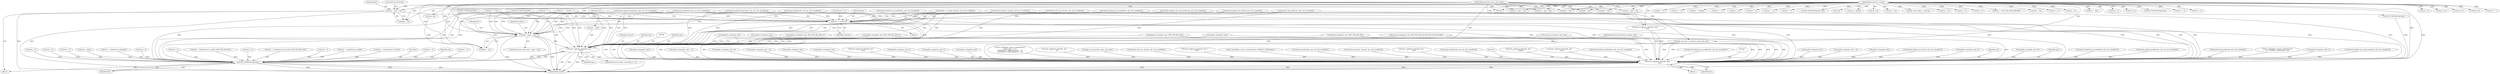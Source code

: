 digraph "0_tcpdump_d10a0f980fe8f9407ab1ffbd612641433ebe175e@pointer" {
"1001623" [label="(Call,tptr = pptr + len)"];
"1000128" [label="(MethodParameterIn,const u_char *pptr)"];
"1000129" [label="(MethodParameterIn,u_int len)"];
"1001634" [label="(Call,tptr += advance)"];
"1001167" [label="(Call,tptr < pptr + len)"];
"1001615" [label="(Call,print_unknown_data(ndo, tptr, \"\n\t    \", tlen))"];
"1001597" [label="(Call,ND_TCHECK2(*tptr,tlen))"];
"1002909" [label="(Call,print_unknown_data(ndo, pptr, \"\n\t    \", len))"];
"1000129" [label="(MethodParameterIn,u_int len)"];
"1000376" [label="(Call,len != 8)"];
"1001153" [label="(Call,tptr += tptr[0] + 1)"];
"1000770" [label="(Call,tlen -= sizeof(struct in_addr))"];
"1001114" [label="(Call,ND_TCHECK(tptr[0]))"];
"1000362" [label="(Call,len != 0)"];
"1001617" [label="(Identifier,tptr)"];
"1002869" [label="(Call,len -= 12)"];
"1000955" [label="(Call,ipaddr_string(ndo, tptr))"];
"1000598" [label="(Call,ipaddr_string(ndo, tptr))"];
"1000128" [label="(MethodParameterIn,const u_char *pptr)"];
"1001141" [label="(Call,ND_TCHECK(tptr[0]))"];
"1000338" [label="(Call,len != 4)"];
"1000385" [label="(Call,ND_TCHECK2(tptr[0], len))"];
"1000190" [label="(Call,!len)"];
"1002905" [label="(Call,ND_TCHECK2(*pptr,len))"];
"1000864" [label="(Call,tlen -= sizeof(struct in6_addr))"];
"1001068" [label="(Call,tlen = 0)"];
"1000463" [label="(Call,ipaddr_string(ndo, tptr + 4))"];
"1001018" [label="(Call,isonsap_string(ndo, tptr+BGP_VPN_RD_LEN,tlen-BGP_VPN_RD_LEN))"];
"1000820" [label="(Call,tlen -= (sizeof(struct in_addr)+BGP_VPN_RD_LEN))"];
"1002516" [label="(Call,ipaddr_string(ndo, tptr))"];
"1001597" [label="(Call,ND_TCHECK2(*tptr,tlen))"];
"1001609" [label="(ControlStructure,if (ndo->ndo_vflag <= 1))"];
"1001930" [label="(Call,decode_labeled_vpn_l2(ndo, tptr, buf, sizeof(buf)))"];
"1001691" [label="(Call,tptr < pptr + len)"];
"1002719" [label="(Call,len < alenlen)"];
"1002890" [label="(Call,print_unknown_data(ndo, pptr, \"\n\t    \", len))"];
"1002136" [label="(Call,len % 8)"];
"1002219" [label="(Call,ipaddr_string(ndo, tptr+2))"];
"1000142" [label="(Call,tptr = pptr)"];
"1002910" [label="(Identifier,ndo)"];
"1002410" [label="(Call,tlen = len)"];
"1002904" [label="(Block,)"];
"1001615" [label="(Call,print_unknown_data(ndo, tptr, \"\n\t    \", tlen))"];
"1001430" [label="(Call,decode_labeled_prefix6(ndo, tptr, len, buf, sizeof(buf)))"];
"1002897" [label="(Call,ndo->ndo_vflag > 1 && len)"];
"1001502" [label="(Call,decode_labeled_vpn_l2(ndo, tptr, buf, sizeof(buf)))"];
"1001693" [label="(Call,pptr + len)"];
"1002203" [label="(Call,ipaddr_string(ndo, tptr+4))"];
"1002861" [label="(Call,len > 12)"];
"1002911" [label="(Identifier,pptr)"];
"1001534" [label="(Call,decode_clnp_prefix(ndo, tptr, buf, sizeof(buf)))"];
"1001786" [label="(Call,decode_labeled_vpn_prefix4(ndo, tptr, buf, sizeof(buf)))"];
"1001746" [label="(Call,decode_labeled_prefix4(ndo, tptr, len, buf, sizeof(buf)))"];
"1000845" [label="(Call,tlen = 0)"];
"1001634" [label="(Call,tptr += advance)"];
"1000939" [label="(Call,tlen = 0)"];
"1000206" [label="(Call,tptr < pptr + len)"];
"1000373" [label="(Call,len != 6)"];
"1002913" [label="(Identifier,len)"];
"1001625" [label="(Call,pptr + len)"];
"1000200" [label="(Call,bgp_attr_get_as_size(ndo, atype, pptr, len))"];
"1001624" [label="(Identifier,tptr)"];
"1000126" [label="(MethodParameterIn,netdissect_options *ndo)"];
"1001637" [label="(JumpTarget,done:)"];
"1001962" [label="(Call,decode_clnp_prefix(ndo, tptr, buf, sizeof(buf)))"];
"1000861" [label="(Call,ip6addr_string(ndo, tptr))"];
"1001294" [label="(Call,decode_rt_routing_info(ndo, tptr, buf, sizeof(buf)))"];
"1002237" [label="(Call,as_printf(ndo, astostr, sizeof(astostr),\n\t\t\t    EXTRACT_32BITS(tptr+2)))"];
"1002834" [label="(Call,len > 0)"];
"1001680" [label="(Call,len == BGP_MP_NLRI_MINSIZE)"];
"1002298" [label="(Call,ipaddr_string(ndo, tptr+2))"];
"1002562" [label="(Call,tlen = len)"];
"1001994" [label="(Call,decode_labeled_vpn_clnp_prefix(ndo, tptr, buf, sizeof(buf)))"];
"1000312" [label="(Call,len != 4)"];
"1002119" [label="(Call,tptr = pptr + len)"];
"1000999" [label="(Call,tlen = 0)"];
"1002919" [label="(MethodReturn,RET)"];
"1000718" [label="(Call,tlen > 0)"];
"1000208" [label="(Call,pptr + len)"];
"1001390" [label="(Call,decode_prefix6(ndo, tptr, len, buf, sizeof(buf)))"];
"1000145" [label="(Call,tlen=len)"];
"1001038" [label="(Call,ipaddr_string(ndo, tptr+BGP_VPN_RD_LEN+4))"];
"1000815" [label="(Call,ipaddr_string(ndo, tptr+BGP_VPN_RD_LEN))"];
"1001898" [label="(Call,decode_labeled_vpn_prefix6(ndo, tptr, buf, sizeof(buf)))"];
"1001628" [label="(ControlStructure,break;)"];
"1002673" [label="(Call,len -=4)"];
"1002915" [label="(Literal,1)"];
"1000767" [label="(Call,ipaddr_string(ndo, tptr))"];
"1001262" [label="(Call,decode_labeled_vpn_prefix4(ndo, tptr, buf, sizeof(buf)))"];
"1000914" [label="(Call,tlen -= (sizeof(struct in6_addr)+BGP_VPN_RD_LEN))"];
"1001566" [label="(Call,decode_labeled_vpn_clnp_prefix(ndo, tptr, buf, sizeof(buf)))"];
"1000793" [label="(Call,tlen = 0)"];
"1002810" [label="(Call,len -= alen)"];
"1001621" [label="(Identifier,advance)"];
"1002121" [label="(Call,pptr + len)"];
"1002912" [label="(Literal,\"\n\t    \")"];
"1001172" [label="(Block,)"];
"1002499" [label="(Call,ipaddr_string(ndo, tptr))"];
"1000408" [label="(Call,ipaddr_string(ndo, tptr + 2))"];
"1002654" [label="(Call,len < 4)"];
"1001168" [label="(Identifier,tptr)"];
"1002482" [label="(Call,ipaddr_string(ndo, tptr+4))"];
"1000428" [label="(Call,ipaddr_string(ndo, tptr + 4))"];
"1000180" [label="(Call,len % 2)"];
"1001169" [label="(Call,pptr + len)"];
"1001111" [label="(Call,tptr += tlen)"];
"1002874" [label="(Call,ND_TCHECK2(*pptr,len))"];
"1000331" [label="(Call,ipaddr_string(ndo, tptr))"];
"1000548" [label="(Call,len != 4)"];
"1002536" [label="(Call,ipaddr_string(ndo, tptr))"];
"1001176" [label="(Identifier,af)"];
"1002705" [label="(Call,len -= 2)"];
"1001616" [label="(Identifier,ndo)"];
"1002688" [label="(Call,len < 2)"];
"1002820" [label="(Call,len % 12)"];
"1001166" [label="(ControlStructure,while (tptr < pptr + len))"];
"1001358" [label="(Call,decode_mdt_vpn_nlri(ndo, tptr, buf, sizeof(buf)))"];
"1000682" [label="(Call,print_unknown_data(ndo, tptr, \"\n\t    \", tlen))"];
"1001600" [label="(Identifier,tlen)"];
"1000958" [label="(Call,tlen -= (sizeof(struct in_addr)))"];
"1000471" [label="(Call,len % 4)"];
"1001058" [label="(Call,ip6addr_string(ndo, tptr+BGP_VPN_RD_LEN+3))"];
"1002284" [label="(Call,ipaddr_string(ndo, tptr+2))"];
"1001598" [label="(Call,*tptr)"];
"1001123" [label="(Call,tptr++)"];
"1002461" [label="(Call,ipaddr_string(ndo, tptr+4))"];
"1000573" [label="(Call,len % 4)"];
"1000567" [label="(Call,ipaddr_string(ndo, tptr))"];
"1000258" [label="(Call,as_printf(ndo, astostr, sizeof(astostr),\n\t\t\t\tas_size == 2 ?\n\t\t\t\tEXTRACT_16BITS(&tptr[2 + i]) :\n\t\t\t\tEXTRACT_32BITS(&tptr[2 + i])))"];
"1001630" [label="(Call,advance < 0)"];
"1001636" [label="(Identifier,advance)"];
"1002378" [label="(Call,print_unknown_data(ndo, tptr, \"\n\t      \", 8))"];
"1001179" [label="(Block,)"];
"1002800" [label="(Call,bgp_attr_print(ndo, atype, tptr, alen))"];
"1000153" [label="(Call,len != 1)"];
"1000887" [label="(Call,tlen = 0)"];
"1002026" [label="(Call,decode_mdt_vpn_nlri(ndo, tptr, buf, sizeof(buf)))"];
"1001603" [label="(Identifier,ndo)"];
"1000909" [label="(Call,ip6addr_string(ndo, tptr+BGP_VPN_RD_LEN))"];
"1002109" [label="(Call,print_unknown_data(ndo, tptr-3, \"\n\t    \", tlen))"];
"1002663" [label="(Call,as_printf(ndo, astostr, sizeof(astostr), EXTRACT_32BITS(tptr)))"];
"1001222" [label="(Call,decode_labeled_prefix4(ndo, tptr, len, buf, sizeof(buf)))"];
"1000977" [label="(Call,isonsap_string(ndo, tptr, tlen))"];
"1001623" [label="(Call,tptr = pptr + len)"];
"1001619" [label="(Identifier,tlen)"];
"1001706" [label="(Call,decode_prefix4(ndo, tptr, len, buf, sizeof(buf)))"];
"1000436" [label="(Call,len != 8)"];
"1000391" [label="(Call,len == 6)"];
"1001326" [label="(Call,decode_multicast_vpn(ndo, tptr, buf, sizeof(buf)))"];
"1002731" [label="(Call,len -= alenlen)"];
"1002817" [label="(Call,len == 0)"];
"1000751" [label="(Call,tlen = 0)"];
"1002058" [label="(Call,decode_multicast_vpn(ndo, tptr, buf, sizeof(buf)))"];
"1002552" [label="(Call,print_unknown_data(ndo, tptr, \"\n\t      \", tlen))"];
"1001818" [label="(Call,decode_prefix6(ndo, tptr, len, buf, sizeof(buf)))"];
"1001182" [label="(Call,decode_prefix4(ndo, tptr, len, buf, sizeof(buf)))"];
"1002635" [label="(Call,print_unknown_data(ndo, tptr,\"\n\t      \", length))"];
"1000984" [label="(Call,tlen = 0)"];
"1001092" [label="(Call,print_unknown_data(ndo, tptr, \"\n\t    \", tlen))"];
"1001167" [label="(Call,tptr < pptr + len)"];
"1001635" [label="(Identifier,tptr)"];
"1000701" [label="(Call,tlen = nhlen)"];
"1001858" [label="(Call,decode_labeled_prefix6(ndo, tptr, len, buf, sizeof(buf)))"];
"1001618" [label="(Literal,\"\n\t    \")"];
"1002909" [label="(Call,print_unknown_data(ndo, pptr, \"\n\t    \", len))"];
"1001470" [label="(Call,decode_labeled_vpn_prefix6(ndo, tptr, buf, sizeof(buf)))"];
"1001623" -> "1001179"  [label="AST: "];
"1001623" -> "1001625"  [label="CFG: "];
"1001624" -> "1001623"  [label="AST: "];
"1001625" -> "1001623"  [label="AST: "];
"1001628" -> "1001623"  [label="CFG: "];
"1001623" -> "1002919"  [label="DDG: "];
"1001623" -> "1002919"  [label="DDG: "];
"1000128" -> "1001623"  [label="DDG: "];
"1000129" -> "1001623"  [label="DDG: "];
"1001623" -> "1001634"  [label="DDG: "];
"1000128" -> "1000125"  [label="AST: "];
"1000128" -> "1002919"  [label="DDG: "];
"1000128" -> "1000142"  [label="DDG: "];
"1000128" -> "1000200"  [label="DDG: "];
"1000128" -> "1000206"  [label="DDG: "];
"1000128" -> "1000208"  [label="DDG: "];
"1000128" -> "1001167"  [label="DDG: "];
"1000128" -> "1001169"  [label="DDG: "];
"1000128" -> "1001625"  [label="DDG: "];
"1000128" -> "1001691"  [label="DDG: "];
"1000128" -> "1001693"  [label="DDG: "];
"1000128" -> "1002119"  [label="DDG: "];
"1000128" -> "1002121"  [label="DDG: "];
"1000128" -> "1002890"  [label="DDG: "];
"1000128" -> "1002909"  [label="DDG: "];
"1000129" -> "1000125"  [label="AST: "];
"1000129" -> "1002919"  [label="DDG: "];
"1000129" -> "1000145"  [label="DDG: "];
"1000129" -> "1000153"  [label="DDG: "];
"1000129" -> "1000180"  [label="DDG: "];
"1000129" -> "1000190"  [label="DDG: "];
"1000129" -> "1000200"  [label="DDG: "];
"1000129" -> "1000206"  [label="DDG: "];
"1000129" -> "1000208"  [label="DDG: "];
"1000129" -> "1000312"  [label="DDG: "];
"1000129" -> "1000338"  [label="DDG: "];
"1000129" -> "1000362"  [label="DDG: "];
"1000129" -> "1000373"  [label="DDG: "];
"1000129" -> "1000376"  [label="DDG: "];
"1000129" -> "1000385"  [label="DDG: "];
"1000129" -> "1000391"  [label="DDG: "];
"1000129" -> "1000436"  [label="DDG: "];
"1000129" -> "1000471"  [label="DDG: "];
"1000129" -> "1000548"  [label="DDG: "];
"1000129" -> "1000573"  [label="DDG: "];
"1000129" -> "1001167"  [label="DDG: "];
"1000129" -> "1001169"  [label="DDG: "];
"1000129" -> "1001625"  [label="DDG: "];
"1000129" -> "1001680"  [label="DDG: "];
"1000129" -> "1001691"  [label="DDG: "];
"1000129" -> "1001693"  [label="DDG: "];
"1000129" -> "1002119"  [label="DDG: "];
"1000129" -> "1002121"  [label="DDG: "];
"1000129" -> "1002136"  [label="DDG: "];
"1000129" -> "1002410"  [label="DDG: "];
"1000129" -> "1002562"  [label="DDG: "];
"1000129" -> "1002654"  [label="DDG: "];
"1000129" -> "1002673"  [label="DDG: "];
"1000129" -> "1002688"  [label="DDG: "];
"1000129" -> "1002705"  [label="DDG: "];
"1000129" -> "1002719"  [label="DDG: "];
"1000129" -> "1002731"  [label="DDG: "];
"1000129" -> "1002810"  [label="DDG: "];
"1000129" -> "1002817"  [label="DDG: "];
"1000129" -> "1002820"  [label="DDG: "];
"1000129" -> "1002834"  [label="DDG: "];
"1000129" -> "1002861"  [label="DDG: "];
"1000129" -> "1002869"  [label="DDG: "];
"1000129" -> "1002874"  [label="DDG: "];
"1000129" -> "1002890"  [label="DDG: "];
"1000129" -> "1002897"  [label="DDG: "];
"1000129" -> "1002905"  [label="DDG: "];
"1000129" -> "1002909"  [label="DDG: "];
"1001634" -> "1001172"  [label="AST: "];
"1001634" -> "1001636"  [label="CFG: "];
"1001635" -> "1001634"  [label="AST: "];
"1001636" -> "1001634"  [label="AST: "];
"1001168" -> "1001634"  [label="CFG: "];
"1001634" -> "1002919"  [label="DDG: "];
"1001634" -> "1001167"  [label="DDG: "];
"1001630" -> "1001634"  [label="DDG: "];
"1001294" -> "1001634"  [label="DDG: "];
"1001502" -> "1001634"  [label="DDG: "];
"1001470" -> "1001634"  [label="DDG: "];
"1001358" -> "1001634"  [label="DDG: "];
"1001390" -> "1001634"  [label="DDG: "];
"1001222" -> "1001634"  [label="DDG: "];
"1001430" -> "1001634"  [label="DDG: "];
"1001534" -> "1001634"  [label="DDG: "];
"1001182" -> "1001634"  [label="DDG: "];
"1001326" -> "1001634"  [label="DDG: "];
"1001566" -> "1001634"  [label="DDG: "];
"1001262" -> "1001634"  [label="DDG: "];
"1001114" -> "1001634"  [label="DDG: "];
"1001111" -> "1001634"  [label="DDG: "];
"1001123" -> "1001634"  [label="DDG: "];
"1001153" -> "1001634"  [label="DDG: "];
"1001141" -> "1001634"  [label="DDG: "];
"1001167" -> "1001166"  [label="AST: "];
"1001167" -> "1001169"  [label="CFG: "];
"1001168" -> "1001167"  [label="AST: "];
"1001169" -> "1001167"  [label="AST: "];
"1001176" -> "1001167"  [label="CFG: "];
"1001637" -> "1001167"  [label="CFG: "];
"1001167" -> "1002919"  [label="DDG: "];
"1001167" -> "1002919"  [label="DDG: "];
"1001167" -> "1002919"  [label="DDG: "];
"1001123" -> "1001167"  [label="DDG: "];
"1001153" -> "1001167"  [label="DDG: "];
"1001141" -> "1001167"  [label="DDG: "];
"1001114" -> "1001167"  [label="DDG: "];
"1001111" -> "1001167"  [label="DDG: "];
"1001430" -> "1001167"  [label="DDG: "];
"1001222" -> "1001167"  [label="DDG: "];
"1001390" -> "1001167"  [label="DDG: "];
"1001182" -> "1001167"  [label="DDG: "];
"1001167" -> "1001615"  [label="DDG: "];
"1001615" -> "1001609"  [label="AST: "];
"1001615" -> "1001619"  [label="CFG: "];
"1001616" -> "1001615"  [label="AST: "];
"1001617" -> "1001615"  [label="AST: "];
"1001618" -> "1001615"  [label="AST: "];
"1001619" -> "1001615"  [label="AST: "];
"1001621" -> "1001615"  [label="CFG: "];
"1001615" -> "1002919"  [label="DDG: "];
"1001615" -> "1002919"  [label="DDG: "];
"1001615" -> "1002919"  [label="DDG: "];
"1001615" -> "1001597"  [label="DDG: "];
"1001294" -> "1001615"  [label="DDG: "];
"1000815" -> "1001615"  [label="DDG: "];
"1001534" -> "1001615"  [label="DDG: "];
"1001358" -> "1001615"  [label="DDG: "];
"1001262" -> "1001615"  [label="DDG: "];
"1001018" -> "1001615"  [label="DDG: "];
"1001470" -> "1001615"  [label="DDG: "];
"1001058" -> "1001615"  [label="DDG: "];
"1001390" -> "1001615"  [label="DDG: "];
"1000861" -> "1001615"  [label="DDG: "];
"1001566" -> "1001615"  [label="DDG: "];
"1001222" -> "1001615"  [label="DDG: "];
"1001182" -> "1001615"  [label="DDG: "];
"1000909" -> "1001615"  [label="DDG: "];
"1001326" -> "1001615"  [label="DDG: "];
"1000977" -> "1001615"  [label="DDG: "];
"1000955" -> "1001615"  [label="DDG: "];
"1000767" -> "1001615"  [label="DDG: "];
"1001038" -> "1001615"  [label="DDG: "];
"1001430" -> "1001615"  [label="DDG: "];
"1001502" -> "1001615"  [label="DDG: "];
"1000126" -> "1001615"  [label="DDG: "];
"1000142" -> "1001615"  [label="DDG: "];
"1001123" -> "1001615"  [label="DDG: "];
"1001153" -> "1001615"  [label="DDG: "];
"1001141" -> "1001615"  [label="DDG: "];
"1001114" -> "1001615"  [label="DDG: "];
"1001111" -> "1001615"  [label="DDG: "];
"1001597" -> "1001615"  [label="DDG: "];
"1001615" -> "1002909"  [label="DDG: "];
"1001597" -> "1001179"  [label="AST: "];
"1001597" -> "1001600"  [label="CFG: "];
"1001598" -> "1001597"  [label="AST: "];
"1001600" -> "1001597"  [label="AST: "];
"1001603" -> "1001597"  [label="CFG: "];
"1001597" -> "1002919"  [label="DDG: "];
"1001597" -> "1002919"  [label="DDG: "];
"1001597" -> "1002919"  [label="DDG: "];
"1001123" -> "1001597"  [label="DDG: "];
"1001153" -> "1001597"  [label="DDG: "];
"1001141" -> "1001597"  [label="DDG: "];
"1001114" -> "1001597"  [label="DDG: "];
"1001111" -> "1001597"  [label="DDG: "];
"1000145" -> "1001597"  [label="DDG: "];
"1000864" -> "1001597"  [label="DDG: "];
"1000939" -> "1001597"  [label="DDG: "];
"1000845" -> "1001597"  [label="DDG: "];
"1000793" -> "1001597"  [label="DDG: "];
"1000701" -> "1001597"  [label="DDG: "];
"1000751" -> "1001597"  [label="DDG: "];
"1000887" -> "1001597"  [label="DDG: "];
"1000984" -> "1001597"  [label="DDG: "];
"1000820" -> "1001597"  [label="DDG: "];
"1001068" -> "1001597"  [label="DDG: "];
"1000718" -> "1001597"  [label="DDG: "];
"1000914" -> "1001597"  [label="DDG: "];
"1000958" -> "1001597"  [label="DDG: "];
"1000770" -> "1001597"  [label="DDG: "];
"1000999" -> "1001597"  [label="DDG: "];
"1002909" -> "1002904"  [label="AST: "];
"1002909" -> "1002913"  [label="CFG: "];
"1002910" -> "1002909"  [label="AST: "];
"1002911" -> "1002909"  [label="AST: "];
"1002912" -> "1002909"  [label="AST: "];
"1002913" -> "1002909"  [label="AST: "];
"1002915" -> "1002909"  [label="CFG: "];
"1002909" -> "1002919"  [label="DDG: "];
"1002909" -> "1002919"  [label="DDG: "];
"1002909" -> "1002919"  [label="DDG: "];
"1002909" -> "1002919"  [label="DDG: "];
"1000682" -> "1002909"  [label="DDG: "];
"1002058" -> "1002909"  [label="DDG: "];
"1001018" -> "1002909"  [label="DDG: "];
"1001706" -> "1002909"  [label="DDG: "];
"1002026" -> "1002909"  [label="DDG: "];
"1001470" -> "1002909"  [label="DDG: "];
"1002552" -> "1002909"  [label="DDG: "];
"1001390" -> "1002909"  [label="DDG: "];
"1000861" -> "1002909"  [label="DDG: "];
"1002890" -> "1002909"  [label="DDG: "];
"1002890" -> "1002909"  [label="DDG: "];
"1000258" -> "1002909"  [label="DDG: "];
"1001294" -> "1002909"  [label="DDG: "];
"1002461" -> "1002909"  [label="DDG: "];
"1001566" -> "1002909"  [label="DDG: "];
"1001222" -> "1002909"  [label="DDG: "];
"1000815" -> "1002909"  [label="DDG: "];
"1001858" -> "1002909"  [label="DDG: "];
"1001818" -> "1002909"  [label="DDG: "];
"1000200" -> "1002909"  [label="DDG: "];
"1000200" -> "1002909"  [label="DDG: "];
"1000598" -> "1002909"  [label="DDG: "];
"1001746" -> "1002909"  [label="DDG: "];
"1002284" -> "1002909"  [label="DDG: "];
"1001534" -> "1002909"  [label="DDG: "];
"1002482" -> "1002909"  [label="DDG: "];
"1000567" -> "1002909"  [label="DDG: "];
"1001962" -> "1002909"  [label="DDG: "];
"1002219" -> "1002909"  [label="DDG: "];
"1000408" -> "1002909"  [label="DDG: "];
"1002663" -> "1002909"  [label="DDG: "];
"1002635" -> "1002909"  [label="DDG: "];
"1001358" -> "1002909"  [label="DDG: "];
"1001786" -> "1002909"  [label="DDG: "];
"1002203" -> "1002909"  [label="DDG: "];
"1001262" -> "1002909"  [label="DDG: "];
"1000331" -> "1002909"  [label="DDG: "];
"1002536" -> "1002909"  [label="DDG: "];
"1001898" -> "1002909"  [label="DDG: "];
"1002499" -> "1002909"  [label="DDG: "];
"1002298" -> "1002909"  [label="DDG: "];
"1001182" -> "1002909"  [label="DDG: "];
"1002378" -> "1002909"  [label="DDG: "];
"1000909" -> "1002909"  [label="DDG: "];
"1000463" -> "1002909"  [label="DDG: "];
"1002109" -> "1002909"  [label="DDG: "];
"1002516" -> "1002909"  [label="DDG: "];
"1002237" -> "1002909"  [label="DDG: "];
"1001092" -> "1002909"  [label="DDG: "];
"1002800" -> "1002909"  [label="DDG: "];
"1001930" -> "1002909"  [label="DDG: "];
"1001058" -> "1002909"  [label="DDG: "];
"1001326" -> "1002909"  [label="DDG: "];
"1000977" -> "1002909"  [label="DDG: "];
"1000955" -> "1002909"  [label="DDG: "];
"1000428" -> "1002909"  [label="DDG: "];
"1001994" -> "1002909"  [label="DDG: "];
"1000767" -> "1002909"  [label="DDG: "];
"1001038" -> "1002909"  [label="DDG: "];
"1001430" -> "1002909"  [label="DDG: "];
"1001502" -> "1002909"  [label="DDG: "];
"1000126" -> "1002909"  [label="DDG: "];
"1002905" -> "1002909"  [label="DDG: "];
}
